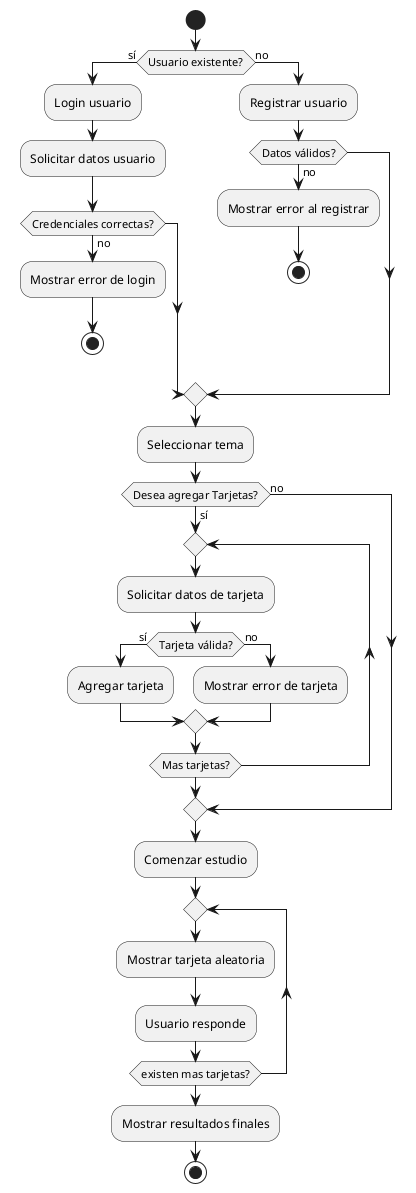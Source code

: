 @startuml
start
if (Usuario existente?) then (sí)
  :Login usuario;
  :Solicitar datos usuario;
  if (Credenciales correctas?) then (no)
    :Mostrar error de login;
    stop
  endif
else (no)
  :Registrar usuario;
  if (Datos válidos?) then (no)
    :Mostrar error al registrar;
    stop
  endif
endif
:Seleccionar tema;
if (Desea agregar Tarjetas?) then (sí)
  repeat
    :Solicitar datos de tarjeta;
    if (Tarjeta válida?) then (sí)
      :Agregar tarjeta;
    else (no)
      :Mostrar error de tarjeta;
    endif
  repeat while (Mas tarjetas?)
else (no)
endif
:Comenzar estudio;
repeat
  :Mostrar tarjeta aleatoria;
  :Usuario responde;
repeat while (existen mas tarjetas?)
:Mostrar resultados finales;
stop
@enduml